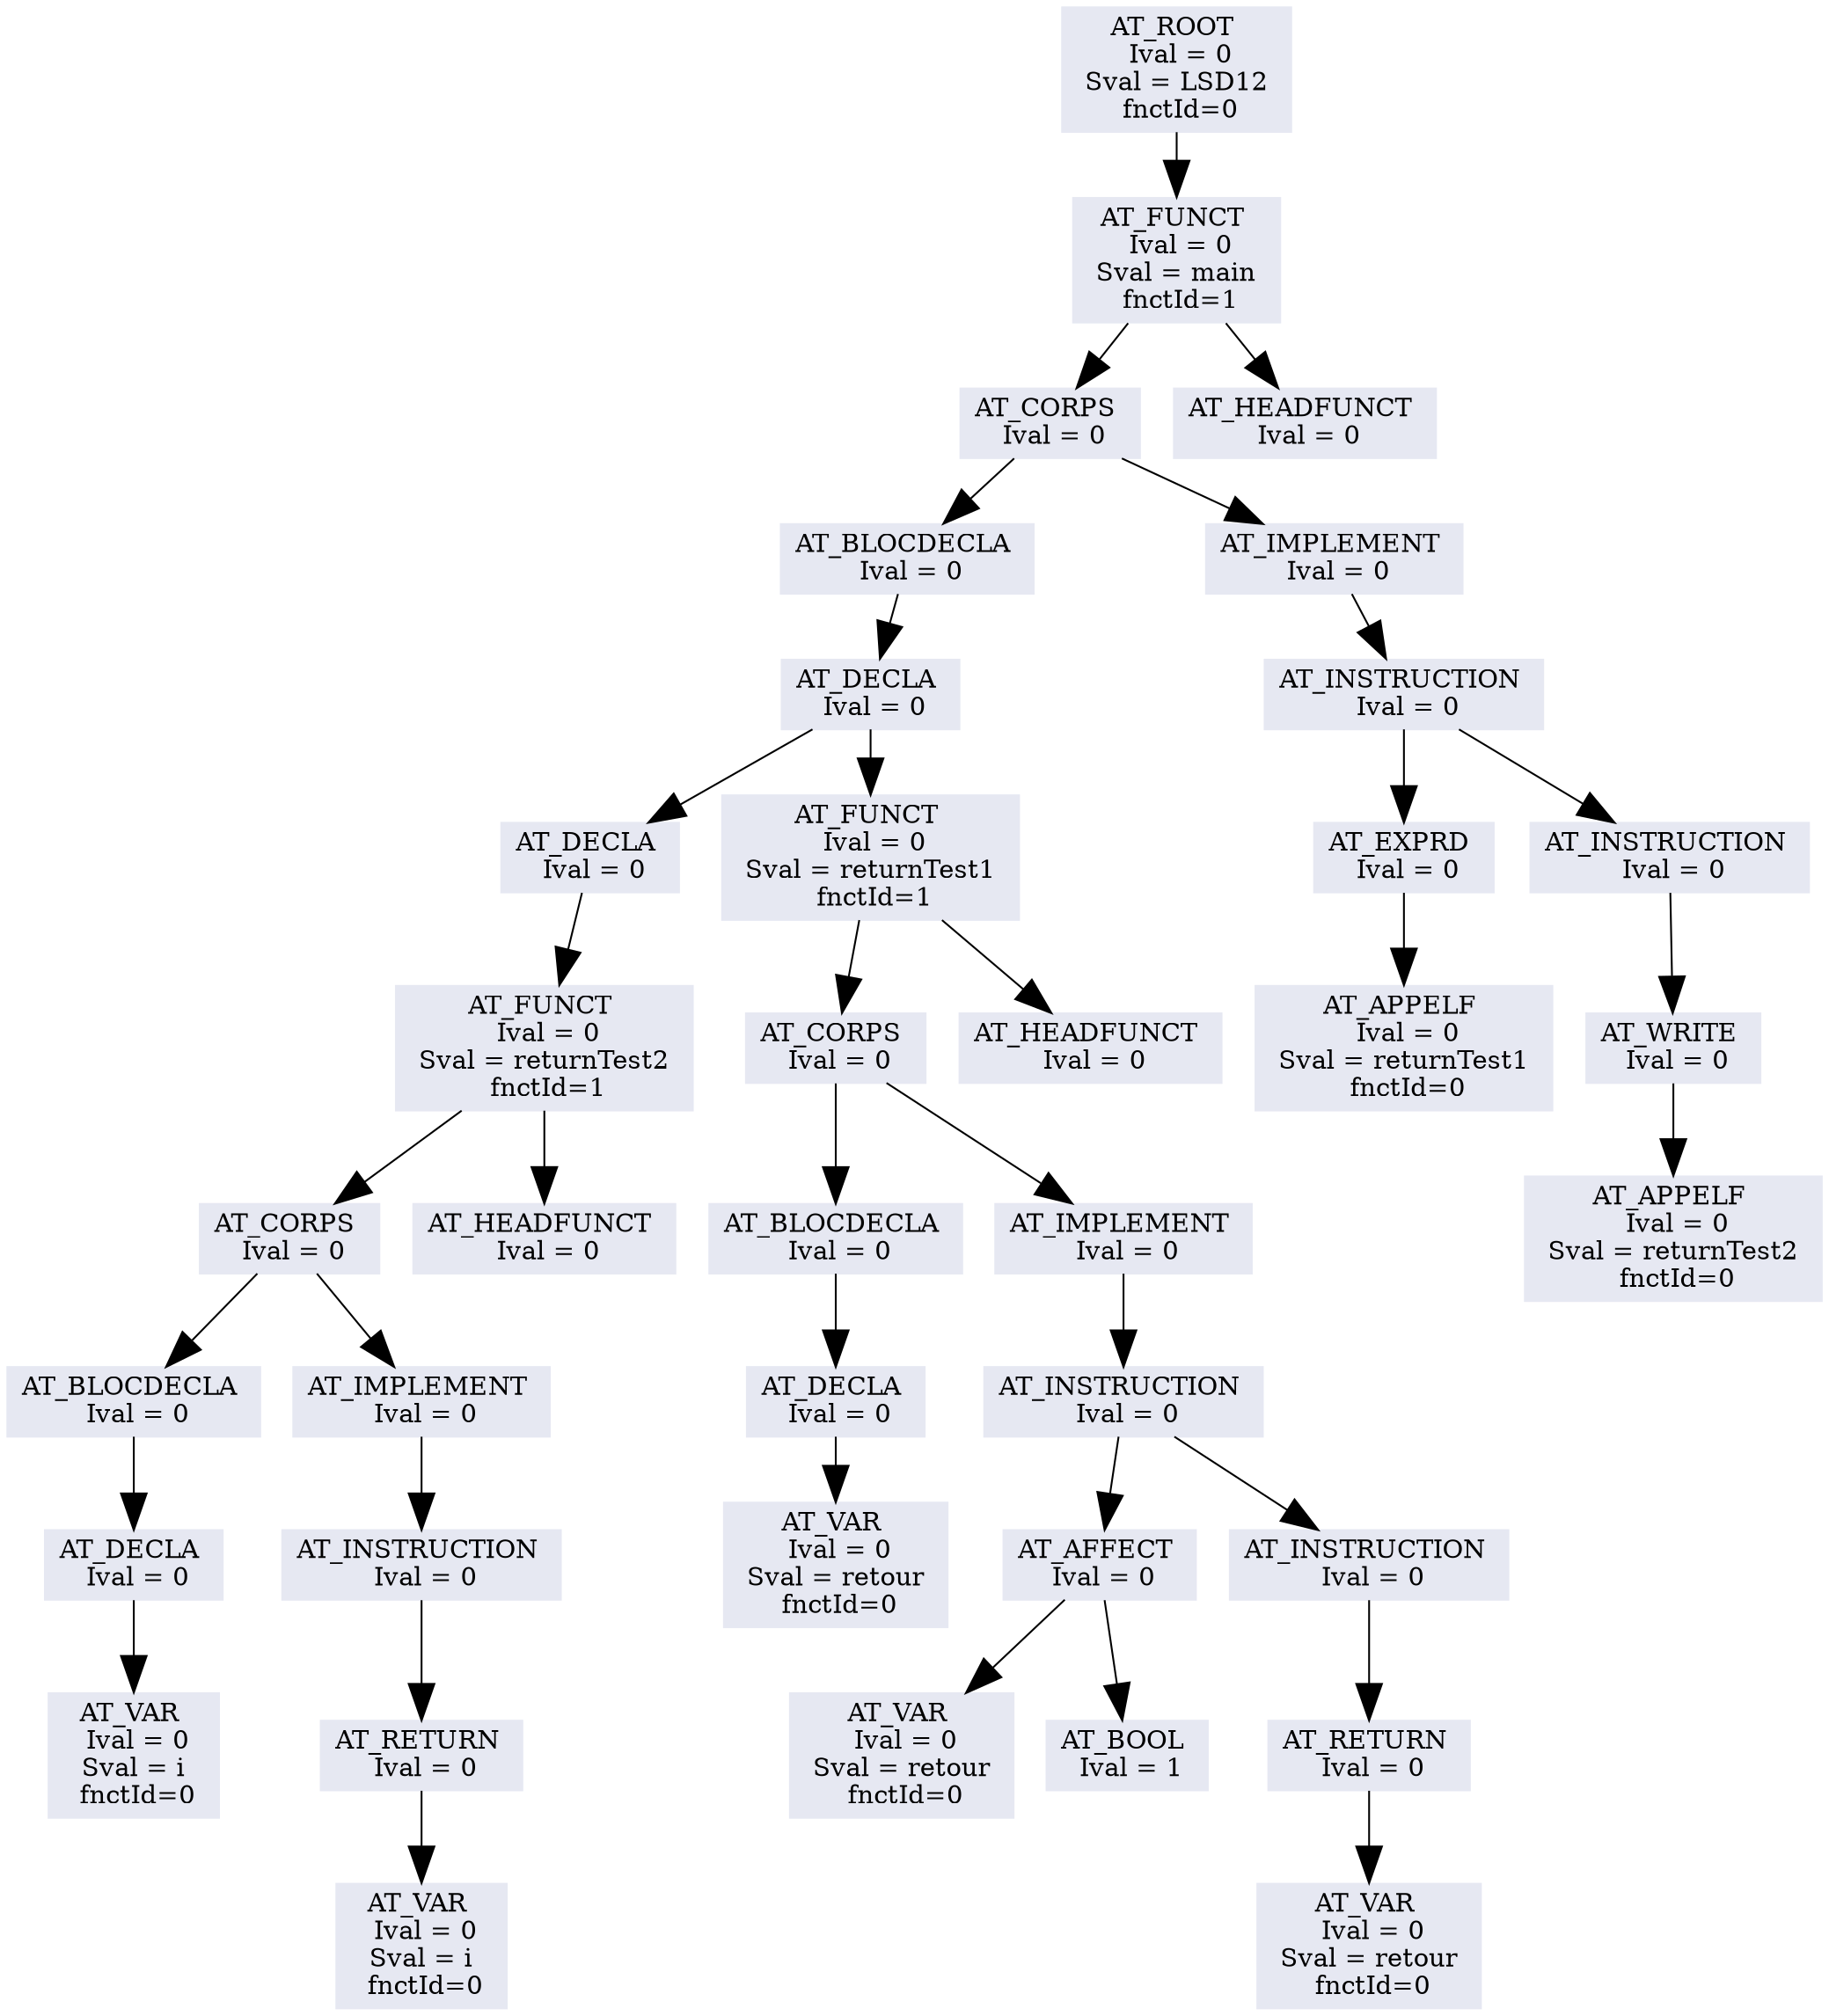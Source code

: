 //dot -Tjpg -oArbreGraph.jpg ArbreGraph.dot
digraph LSD12{
	bgcolor=white
	node [color="#9DACBF", fontcolor="#000000", style=filled];
	edge [arrowsize=2, color="#000000"];

// A remplacer avec ce qu'il y a entre ";*** BEGIN printTreeGraphViz(..) +locations ***" et ";*** END printTreeGraphViz(..) +locations ***"
"0x8c8d6d0";
"0x8c8d6d0"[shape=box, color="#e6e8f2", fontcolor="#000000",label="AT_ROOT \n Ival = 0\n Sval = LSD12 \n  fnctId=0 "];
"0x8c8d6d0" -> "0x8c8d6a8";
"0x8c8d6a8"[shape=box, color="#e6e8f2", fontcolor="#000000",label="AT_FUNCT \n Ival = 0\n Sval = main \n  fnctId=1 "];
"0x8c8d6a8" -> "0x8c8d680";
"0x8c8d6a8" -> "0x8c8d078";
"0x8c8d680"[shape=box, color="#e6e8f2", fontcolor="#000000",label="AT_CORPS \n Ival = 0"];
"0x8c8d680" -> "0x8c8d520";
"0x8c8d680" -> "0x8c8d658";
"0x8c8d520"[shape=box, color="#e6e8f2", fontcolor="#000000",label="AT_BLOCDECLA \n Ival = 0"];
"0x8c8d520" -> "0x8c8d4f8";
"0x8c8d4f8"[shape=box, color="#e6e8f2", fontcolor="#000000",label="AT_DECLA \n Ival = 0"];
"0x8c8d4f8" -> "0x8c8d4d0";
"0x8c8d4f8" -> "0x8c8d2e8";
"0x8c8d4d0"[shape=box, color="#e6e8f2", fontcolor="#000000",label="AT_DECLA \n Ival = 0"];
"0x8c8d4d0" -> "0x8c8d4a8";
"0x8c8d4a8"[shape=box, color="#e6e8f2", fontcolor="#000000",label="AT_FUNCT \n Ival = 0\n Sval = returnTest2 \n  fnctId=1 "];
"0x8c8d4a8" -> "0x8c8d480";
"0x8c8d4a8" -> "0x8c8d320";
"0x8c8d480"[shape=box, color="#e6e8f2", fontcolor="#000000",label="AT_CORPS \n Ival = 0"];
"0x8c8d480" -> "0x8c8d3a8";
"0x8c8d480" -> "0x8c8d458";
"0x8c8d3a8"[shape=box, color="#e6e8f2", fontcolor="#000000",label="AT_BLOCDECLA \n Ival = 0"];
"0x8c8d3a8" -> "0x8c8d380";
"0x8c8d380"[shape=box, color="#e6e8f2", fontcolor="#000000",label="AT_DECLA \n Ival = 0"];
"0x8c8d380" -> "0x8c8d358";
"0x8c8d358"[shape=box, color="#e6e8f2", fontcolor="#000000",label="AT_VAR \n Ival = 0\n Sval = i \n  fnctId=0 "];
"0x8c8d458"[shape=box, color="#e6e8f2", fontcolor="#000000",label="AT_IMPLEMENT \n Ival = 0"];
"0x8c8d458" -> "0x8c8d430";
"0x8c8d430"[shape=box, color="#e6e8f2", fontcolor="#000000",label="AT_INSTRUCTION \n Ival = 0"];
"0x8c8d430" -> "0x8c8d408";
"0x8c8d408"[shape=box, color="#e6e8f2", fontcolor="#000000",label="AT_RETURN \n Ival = 0"];
"0x8c8d408" -> "0x8c8d3e0";
"0x8c8d3e0"[shape=box, color="#e6e8f2", fontcolor="#000000",label="AT_VAR \n Ival = 0\n Sval = i \n  fnctId=0 "];
"0x8c8d320"[shape=box, color="#e6e8f2", fontcolor="#000000",label="AT_HEADFUNCT \n Ival = 0"];
"0x8c8d2e8"[shape=box, color="#e6e8f2", fontcolor="#000000",label="AT_FUNCT \n Ival = 0\n Sval = returnTest1 \n  fnctId=1 "];
"0x8c8d2e8" -> "0x8c8d2c0";
"0x8c8d2e8" -> "0x8c8d0b0";
"0x8c8d2c0"[shape=box, color="#e6e8f2", fontcolor="#000000",label="AT_CORPS \n Ival = 0"];
"0x8c8d2c0" -> "0x8c8d138";
"0x8c8d2c0" -> "0x8c8d298";
"0x8c8d138"[shape=box, color="#e6e8f2", fontcolor="#000000",label="AT_BLOCDECLA \n Ival = 0"];
"0x8c8d138" -> "0x8c8d110";
"0x8c8d110"[shape=box, color="#e6e8f2", fontcolor="#000000",label="AT_DECLA \n Ival = 0"];
"0x8c8d110" -> "0x8c8d0e8";
"0x8c8d0e8"[shape=box, color="#e6e8f2", fontcolor="#000000",label="AT_VAR \n Ival = 0\n Sval = retour \n  fnctId=0 "];
"0x8c8d298"[shape=box, color="#e6e8f2", fontcolor="#000000",label="AT_IMPLEMENT \n Ival = 0"];
"0x8c8d298" -> "0x8c8d270";
"0x8c8d270"[shape=box, color="#e6e8f2", fontcolor="#000000",label="AT_INSTRUCTION \n Ival = 0"];
"0x8c8d270" -> "0x8c8d1c0";
"0x8c8d270" -> "0x8c8d248";
"0x8c8d1c0"[shape=box, color="#e6e8f2", fontcolor="#000000",label="AT_AFFECT \n Ival = 0"];
"0x8c8d1c0" -> "0x8c8d170";
"0x8c8d1c0" -> "0x8c8d198";
"0x8c8d170"[shape=box, color="#e6e8f2", fontcolor="#000000",label="AT_VAR \n Ival = 0\n Sval = retour \n  fnctId=0 "];
"0x8c8d198"[shape=box, color="#e6e8f2", fontcolor="#000000",label="AT_BOOL \n Ival = 1"];
"0x8c8d248"[shape=box, color="#e6e8f2", fontcolor="#000000",label="AT_INSTRUCTION \n Ival = 0"];
"0x8c8d248" -> "0x8c8d220";
"0x8c8d220"[shape=box, color="#e6e8f2", fontcolor="#000000",label="AT_RETURN \n Ival = 0"];
"0x8c8d220" -> "0x8c8d1f8";
"0x8c8d1f8"[shape=box, color="#e6e8f2", fontcolor="#000000",label="AT_VAR \n Ival = 0\n Sval = retour \n  fnctId=0 "];
"0x8c8d0b0"[shape=box, color="#e6e8f2", fontcolor="#000000",label="AT_HEADFUNCT \n Ival = 0"];
"0x8c8d658"[shape=box, color="#e6e8f2", fontcolor="#000000",label="AT_IMPLEMENT \n Ival = 0"];
"0x8c8d658" -> "0x8c8d630";
"0x8c8d630"[shape=box, color="#e6e8f2", fontcolor="#000000",label="AT_INSTRUCTION \n Ival = 0"];
"0x8c8d630" -> "0x8c8d580";
"0x8c8d630" -> "0x8c8d608";
"0x8c8d580"[shape=box, color="#e6e8f2", fontcolor="#000000",label="AT_EXPRD \n Ival = 0"];
"0x8c8d580" -> "0x8c8d558";
"0x8c8d558"[shape=box, color="#e6e8f2", fontcolor="#000000",label="AT_APPELF \n Ival = 0\n Sval = returnTest1 \n  fnctId=0 "];
"0x8c8d608"[shape=box, color="#e6e8f2", fontcolor="#000000",label="AT_INSTRUCTION \n Ival = 0"];
"0x8c8d608" -> "0x8c8d5e0";
"0x8c8d5e0"[shape=box, color="#e6e8f2", fontcolor="#000000",label="AT_WRITE \n Ival = 0"];
"0x8c8d5e0" -> "0x8c8d5b8";
"0x8c8d5b8"[shape=box, color="#e6e8f2", fontcolor="#000000",label="AT_APPELF \n Ival = 0\n Sval = returnTest2 \n  fnctId=0 "];
"0x8c8d078"[shape=box, color="#e6e8f2", fontcolor="#000000",label="AT_HEADFUNCT \n Ival = 0"];

}
